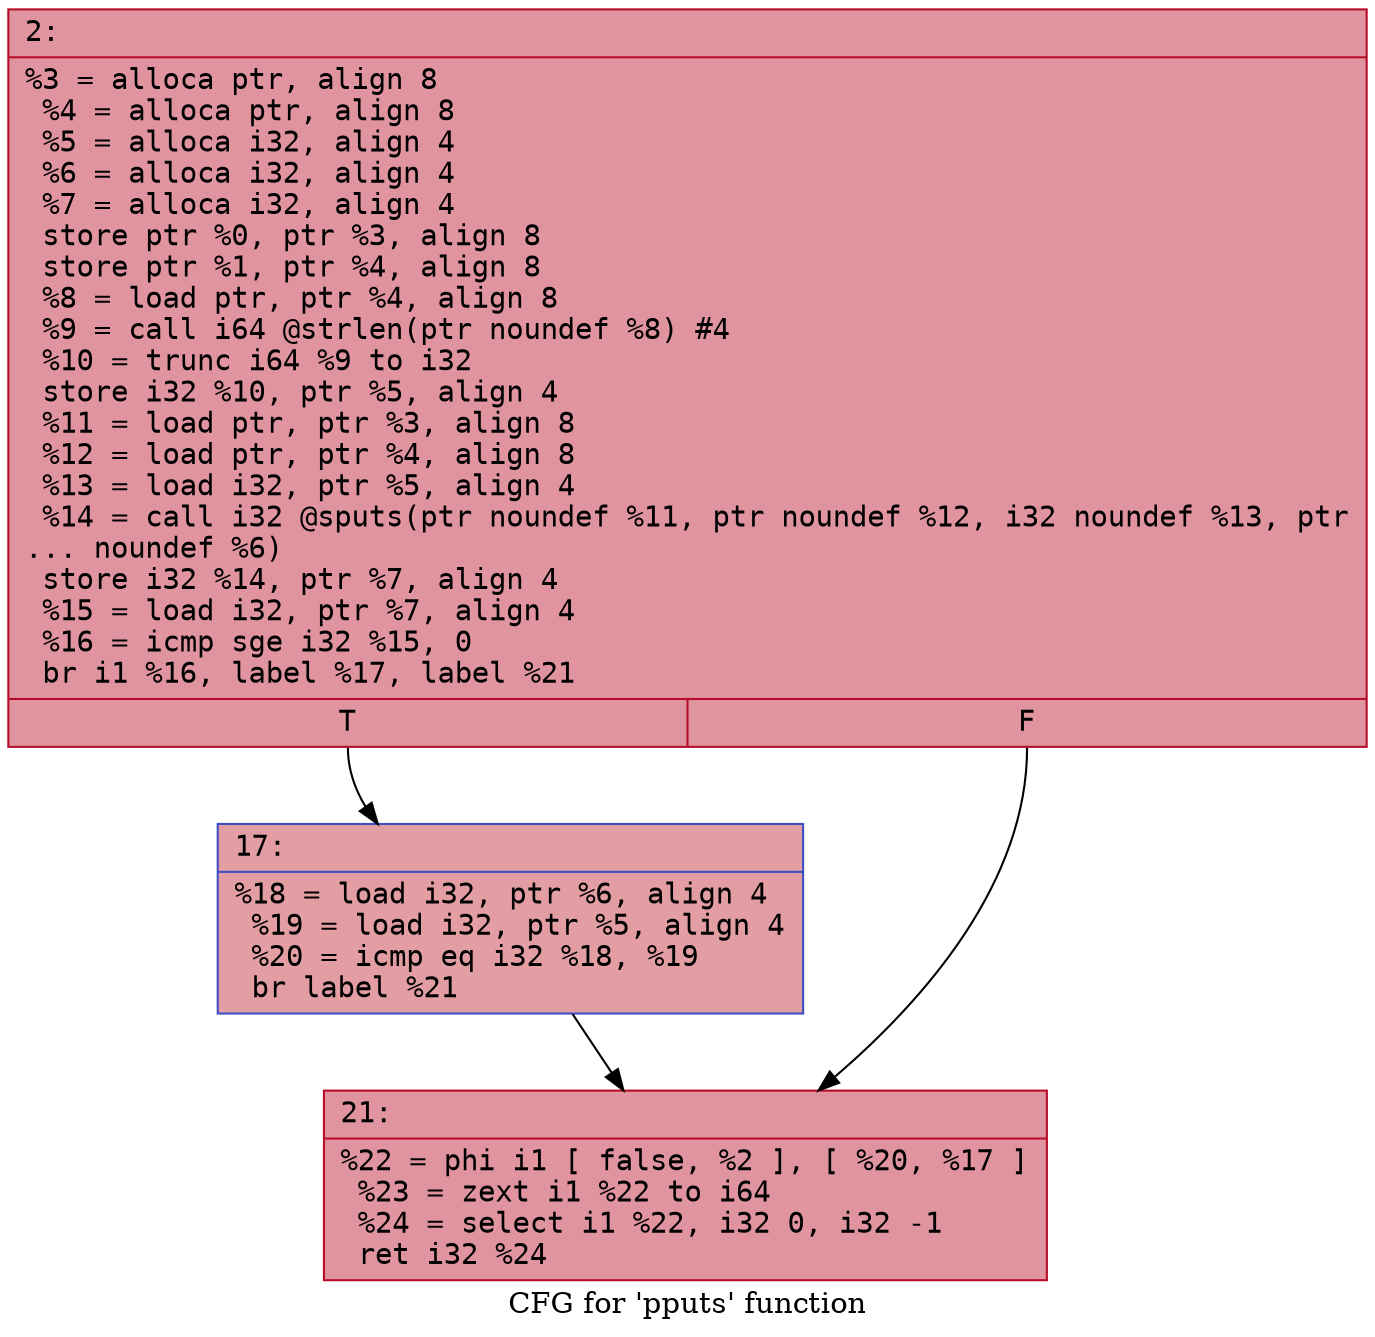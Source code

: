 digraph "CFG for 'pputs' function" {
	label="CFG for 'pputs' function";

	Node0x600003362030 [shape=record,color="#b70d28ff", style=filled, fillcolor="#b70d2870" fontname="Courier",label="{2:\l|  %3 = alloca ptr, align 8\l  %4 = alloca ptr, align 8\l  %5 = alloca i32, align 4\l  %6 = alloca i32, align 4\l  %7 = alloca i32, align 4\l  store ptr %0, ptr %3, align 8\l  store ptr %1, ptr %4, align 8\l  %8 = load ptr, ptr %4, align 8\l  %9 = call i64 @strlen(ptr noundef %8) #4\l  %10 = trunc i64 %9 to i32\l  store i32 %10, ptr %5, align 4\l  %11 = load ptr, ptr %3, align 8\l  %12 = load ptr, ptr %4, align 8\l  %13 = load i32, ptr %5, align 4\l  %14 = call i32 @sputs(ptr noundef %11, ptr noundef %12, i32 noundef %13, ptr\l... noundef %6)\l  store i32 %14, ptr %7, align 4\l  %15 = load i32, ptr %7, align 4\l  %16 = icmp sge i32 %15, 0\l  br i1 %16, label %17, label %21\l|{<s0>T|<s1>F}}"];
	Node0x600003362030:s0 -> Node0x600003362080[tooltip="2 -> 17\nProbability 50.00%" ];
	Node0x600003362030:s1 -> Node0x6000033620d0[tooltip="2 -> 21\nProbability 50.00%" ];
	Node0x600003362080 [shape=record,color="#3d50c3ff", style=filled, fillcolor="#be242e70" fontname="Courier",label="{17:\l|  %18 = load i32, ptr %6, align 4\l  %19 = load i32, ptr %5, align 4\l  %20 = icmp eq i32 %18, %19\l  br label %21\l}"];
	Node0x600003362080 -> Node0x6000033620d0[tooltip="17 -> 21\nProbability 100.00%" ];
	Node0x6000033620d0 [shape=record,color="#b70d28ff", style=filled, fillcolor="#b70d2870" fontname="Courier",label="{21:\l|  %22 = phi i1 [ false, %2 ], [ %20, %17 ]\l  %23 = zext i1 %22 to i64\l  %24 = select i1 %22, i32 0, i32 -1\l  ret i32 %24\l}"];
}
